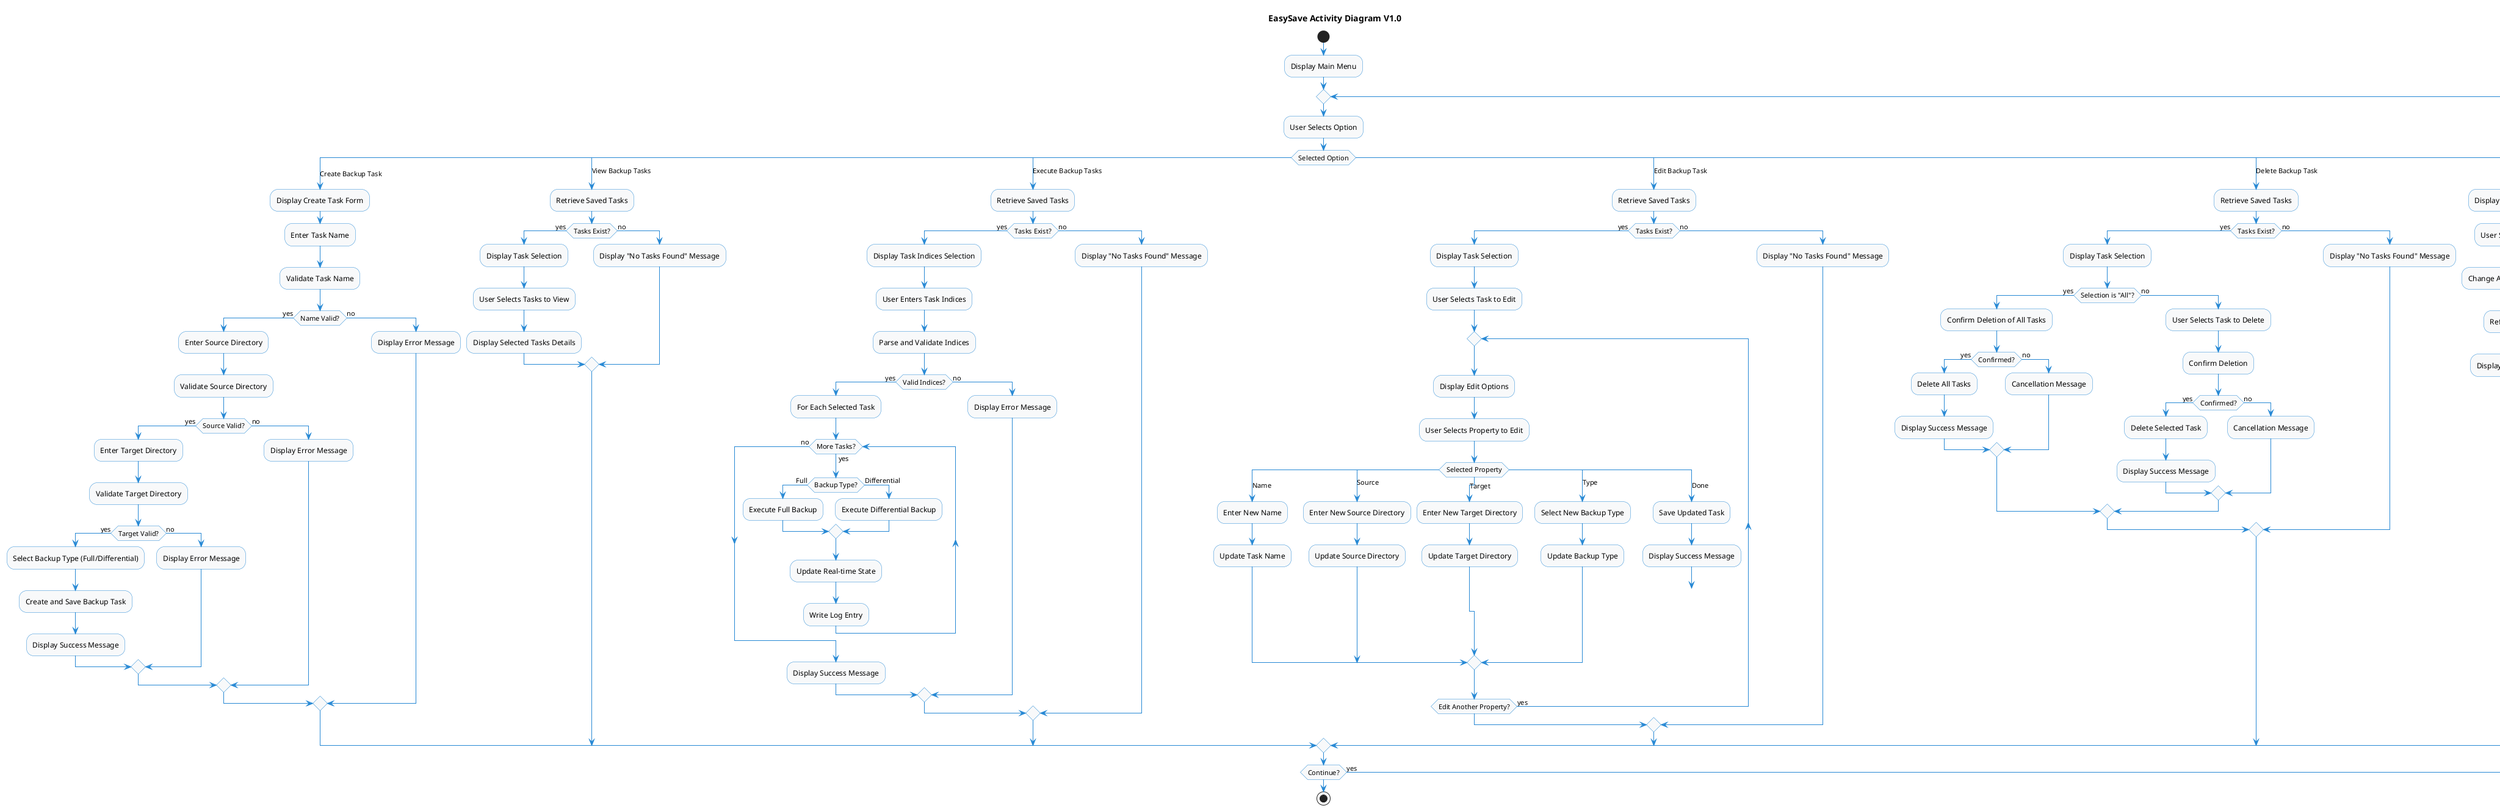 @startuml 

title EasySave Activity Diagram V1.0

' Styling
skinparam activity {
  BackgroundColor #F8F9FA
  BorderColor #2688d4
  ArrowColor #2688d4
}

skinparam swimlane {
  BorderColor #2688d4
}

' Start
start

' Main activity flow
:Display Main Menu;

repeat
    :User Selects Option;
    
    switch (Selected Option)
    case (Create Backup Task)
        :Display Create Task Form;
        :Enter Task Name;
        :Validate Task Name;
        if (Name Valid?) then (yes)
            :Enter Source Directory;
            :Validate Source Directory;
            if (Source Valid?) then (yes)
                :Enter Target Directory;
                :Validate Target Directory;
                if (Target Valid?) then (yes)
                    :Select Backup Type (Full/Differential);
                    :Create and Save Backup Task;
                    :Display Success Message;
                else (no)
                    :Display Error Message;
                endif
            else (no)
                :Display Error Message;
            endif
        else (no)
            :Display Error Message;
        endif
    
    case (View Backup Tasks)
        :Retrieve Saved Tasks;
        if (Tasks Exist?) then (yes)
            :Display Task Selection;
            :User Selects Tasks to View;
            :Display Selected Tasks Details;
        else (no)
            :Display "No Tasks Found" Message;
        endif
    
    case (Execute Backup Tasks)
        :Retrieve Saved Tasks;
        if (Tasks Exist?) then (yes)
            :Display Task Indices Selection;
            :User Enters Task Indices;
            :Parse and Validate Indices;
            if (Valid Indices?) then (yes)
                :For Each Selected Task;
                while (More Tasks?) is (yes)
                    if (Backup Type?) then (Full)
                        :Execute Full Backup;
                    else (Differential)
                        :Execute Differential Backup;
                    endif
                    :Update Real-time State;
                    :Write Log Entry;
                endwhile (no)
                :Display Success Message;
            else (no)
                :Display Error Message;
            endif
        else (no)
            :Display "No Tasks Found" Message;
        endif
    
    case (Edit Backup Task)
        :Retrieve Saved Tasks;
        if (Tasks Exist?) then (yes)
            :Display Task Selection;
            :User Selects Task to Edit;
            repeat
                :Display Edit Options;
                :User Selects Property to Edit;
                switch (Selected Property)
                case (Name)
                    :Enter New Name;
                    :Update Task Name;
                case (Source)
                    :Enter New Source Directory;
                    :Update Source Directory;
                case (Target)
                    :Enter New Target Directory;
                    :Update Target Directory;
                case (Type)
                    :Select New Backup Type;
                    :Update Backup Type;
                case (Done)
                    :Save Updated Task;
                    :Display Success Message;
                    break
                endswitch
            repeat while (Edit Another Property?) is (yes)
        else (no)
            :Display "No Tasks Found" Message;
        endif
    
    case (Delete Backup Task)
        :Retrieve Saved Tasks;
        if (Tasks Exist?) then (yes)
            :Display Task Selection;
            if (Selection is "All"?) then (yes)
                :Confirm Deletion of All Tasks;
                if (Confirmed?) then (yes)
                    :Delete All Tasks;
                    :Display Success Message;
                else (no)
                    :Cancellation Message;
                endif
            else (no)
                :User Selects Task to Delete;
                :Confirm Deletion;
                if (Confirmed?) then (yes)
                    :Delete Selected Task;
                    :Display Success Message;
                else (no)
                    :Cancellation Message;
                endif
            endif
        else (no)
            :Display "No Tasks Found" Message;
        endif
    
    case (Change Language)
        :Display Language Options;
        :User Selects Language;
        :Change Application Language;
        :Refresh Interface;
        :Display Success Message;
    
    case (Quit)
        :Exit Application;
        stop
    
    endswitch
    
repeat while (Continue?) is (yes)

stop

@enduml